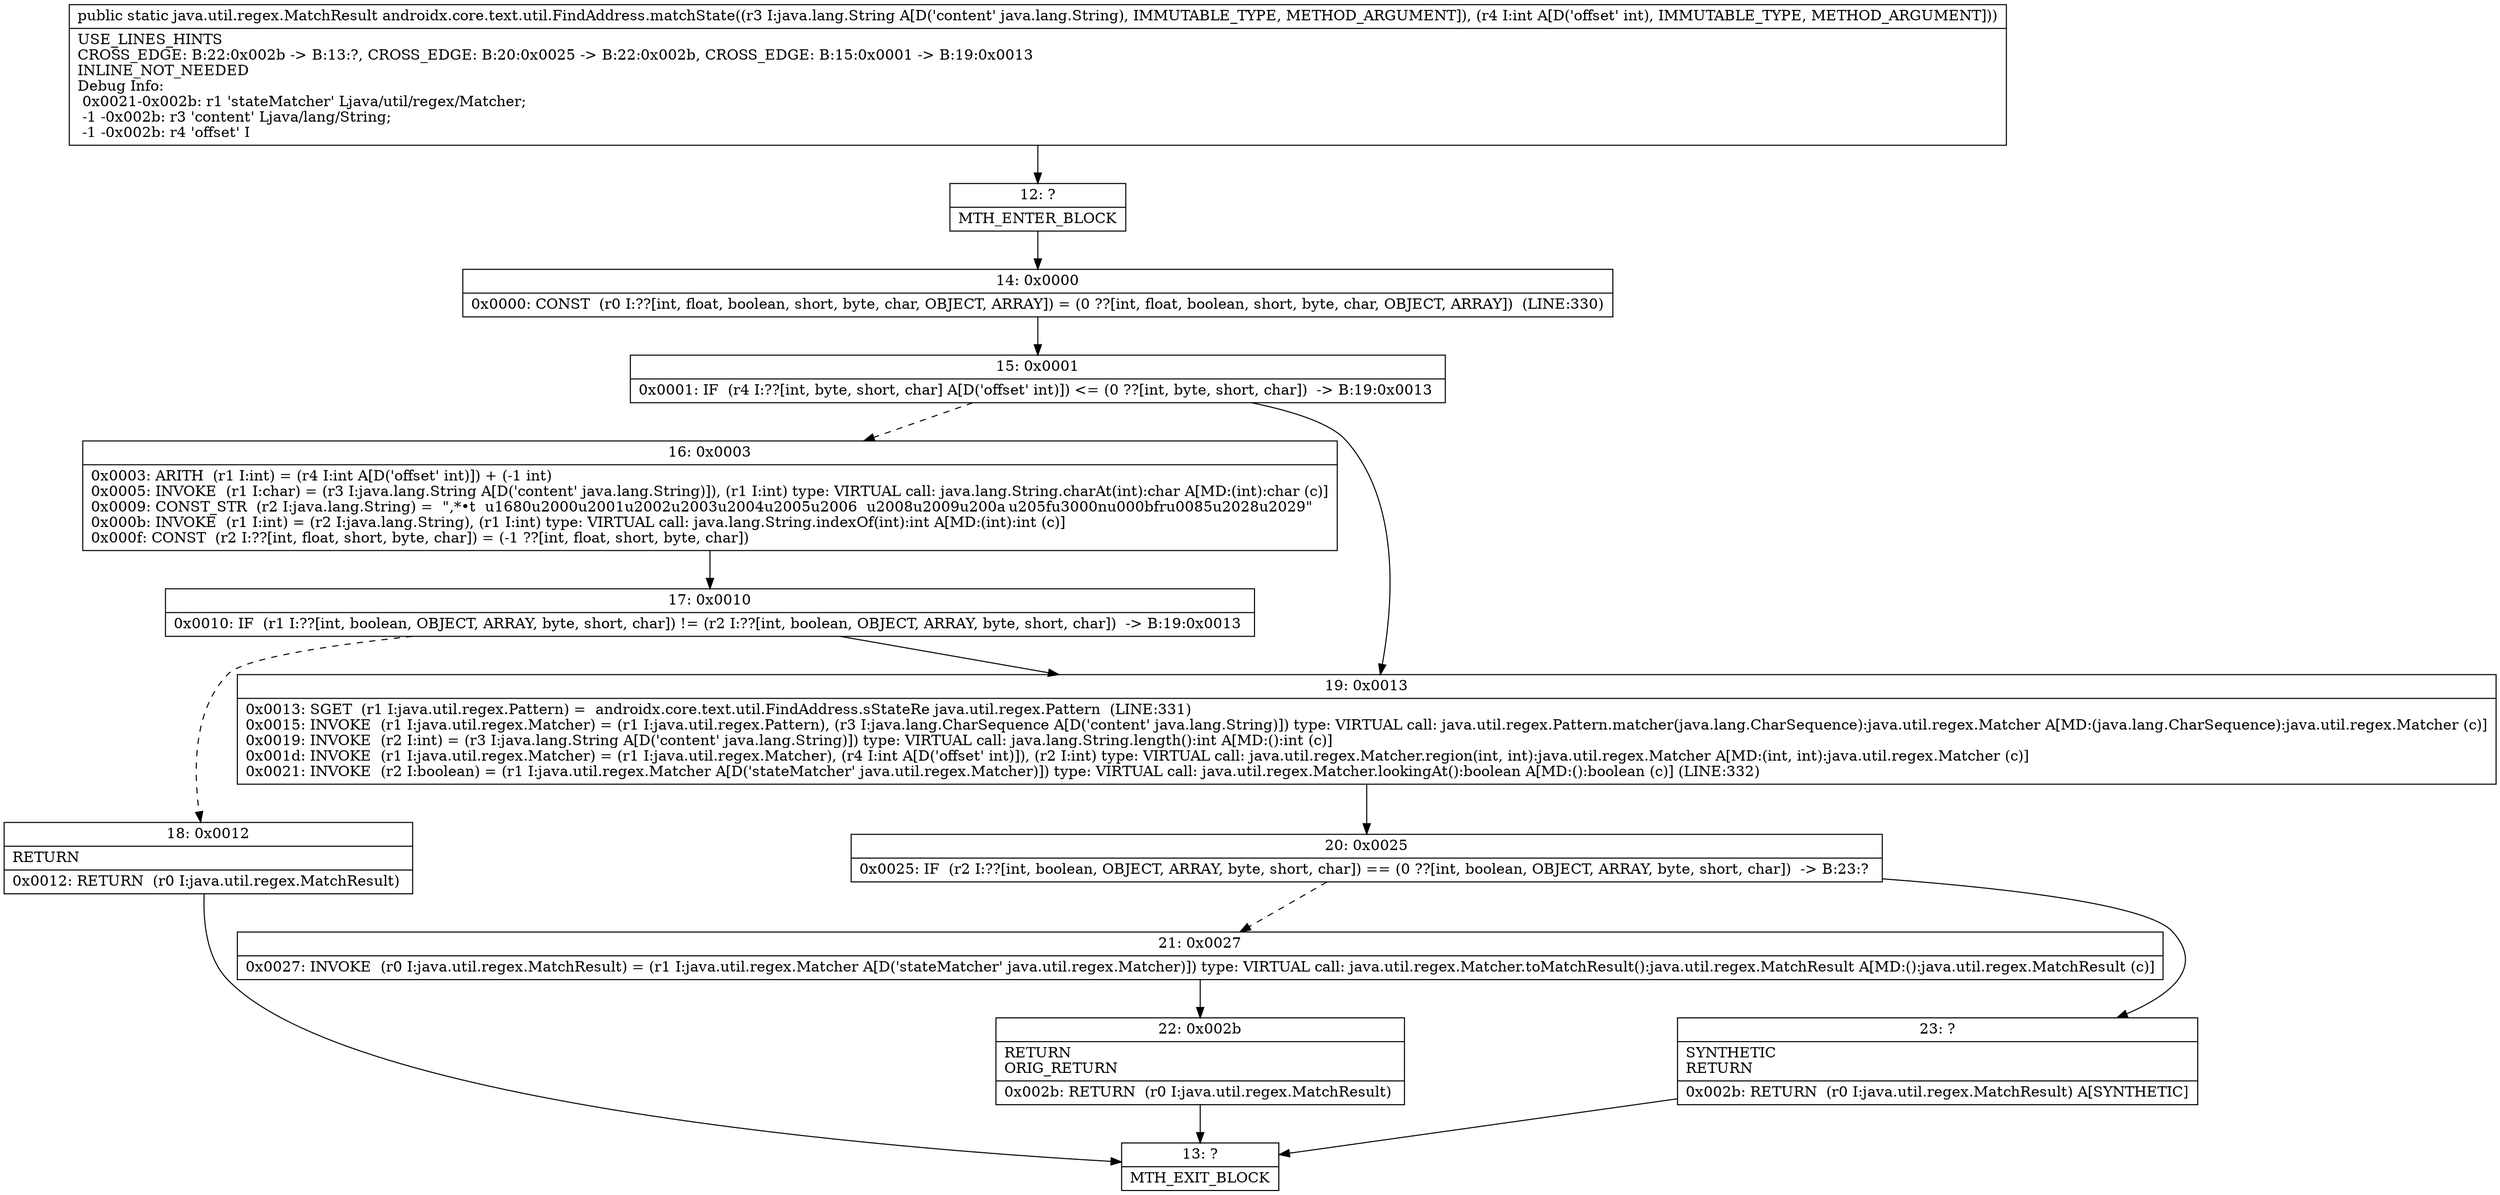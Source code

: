 digraph "CFG forandroidx.core.text.util.FindAddress.matchState(Ljava\/lang\/String;I)Ljava\/util\/regex\/MatchResult;" {
Node_12 [shape=record,label="{12\:\ ?|MTH_ENTER_BLOCK\l}"];
Node_14 [shape=record,label="{14\:\ 0x0000|0x0000: CONST  (r0 I:??[int, float, boolean, short, byte, char, OBJECT, ARRAY]) = (0 ??[int, float, boolean, short, byte, char, OBJECT, ARRAY])  (LINE:330)\l}"];
Node_15 [shape=record,label="{15\:\ 0x0001|0x0001: IF  (r4 I:??[int, byte, short, char] A[D('offset' int)]) \<= (0 ??[int, byte, short, char])  \-\> B:19:0x0013 \l}"];
Node_16 [shape=record,label="{16\:\ 0x0003|0x0003: ARITH  (r1 I:int) = (r4 I:int A[D('offset' int)]) + (\-1 int) \l0x0005: INVOKE  (r1 I:char) = (r3 I:java.lang.String A[D('content' java.lang.String)]), (r1 I:int) type: VIRTUAL call: java.lang.String.charAt(int):char A[MD:(int):char (c)]\l0x0009: CONST_STR  (r2 I:java.lang.String) =  \",*•t  u1680u2000u2001u2002u2003u2004u2005u2006 u2008u2009u200a u205fu3000nu000bfru0085u2028u2029\" \l0x000b: INVOKE  (r1 I:int) = (r2 I:java.lang.String), (r1 I:int) type: VIRTUAL call: java.lang.String.indexOf(int):int A[MD:(int):int (c)]\l0x000f: CONST  (r2 I:??[int, float, short, byte, char]) = (\-1 ??[int, float, short, byte, char]) \l}"];
Node_17 [shape=record,label="{17\:\ 0x0010|0x0010: IF  (r1 I:??[int, boolean, OBJECT, ARRAY, byte, short, char]) != (r2 I:??[int, boolean, OBJECT, ARRAY, byte, short, char])  \-\> B:19:0x0013 \l}"];
Node_18 [shape=record,label="{18\:\ 0x0012|RETURN\l|0x0012: RETURN  (r0 I:java.util.regex.MatchResult) \l}"];
Node_13 [shape=record,label="{13\:\ ?|MTH_EXIT_BLOCK\l}"];
Node_19 [shape=record,label="{19\:\ 0x0013|0x0013: SGET  (r1 I:java.util.regex.Pattern) =  androidx.core.text.util.FindAddress.sStateRe java.util.regex.Pattern  (LINE:331)\l0x0015: INVOKE  (r1 I:java.util.regex.Matcher) = (r1 I:java.util.regex.Pattern), (r3 I:java.lang.CharSequence A[D('content' java.lang.String)]) type: VIRTUAL call: java.util.regex.Pattern.matcher(java.lang.CharSequence):java.util.regex.Matcher A[MD:(java.lang.CharSequence):java.util.regex.Matcher (c)]\l0x0019: INVOKE  (r2 I:int) = (r3 I:java.lang.String A[D('content' java.lang.String)]) type: VIRTUAL call: java.lang.String.length():int A[MD:():int (c)]\l0x001d: INVOKE  (r1 I:java.util.regex.Matcher) = (r1 I:java.util.regex.Matcher), (r4 I:int A[D('offset' int)]), (r2 I:int) type: VIRTUAL call: java.util.regex.Matcher.region(int, int):java.util.regex.Matcher A[MD:(int, int):java.util.regex.Matcher (c)]\l0x0021: INVOKE  (r2 I:boolean) = (r1 I:java.util.regex.Matcher A[D('stateMatcher' java.util.regex.Matcher)]) type: VIRTUAL call: java.util.regex.Matcher.lookingAt():boolean A[MD:():boolean (c)] (LINE:332)\l}"];
Node_20 [shape=record,label="{20\:\ 0x0025|0x0025: IF  (r2 I:??[int, boolean, OBJECT, ARRAY, byte, short, char]) == (0 ??[int, boolean, OBJECT, ARRAY, byte, short, char])  \-\> B:23:? \l}"];
Node_21 [shape=record,label="{21\:\ 0x0027|0x0027: INVOKE  (r0 I:java.util.regex.MatchResult) = (r1 I:java.util.regex.Matcher A[D('stateMatcher' java.util.regex.Matcher)]) type: VIRTUAL call: java.util.regex.Matcher.toMatchResult():java.util.regex.MatchResult A[MD:():java.util.regex.MatchResult (c)]\l}"];
Node_22 [shape=record,label="{22\:\ 0x002b|RETURN\lORIG_RETURN\l|0x002b: RETURN  (r0 I:java.util.regex.MatchResult) \l}"];
Node_23 [shape=record,label="{23\:\ ?|SYNTHETIC\lRETURN\l|0x002b: RETURN  (r0 I:java.util.regex.MatchResult) A[SYNTHETIC]\l}"];
MethodNode[shape=record,label="{public static java.util.regex.MatchResult androidx.core.text.util.FindAddress.matchState((r3 I:java.lang.String A[D('content' java.lang.String), IMMUTABLE_TYPE, METHOD_ARGUMENT]), (r4 I:int A[D('offset' int), IMMUTABLE_TYPE, METHOD_ARGUMENT]))  | USE_LINES_HINTS\lCROSS_EDGE: B:22:0x002b \-\> B:13:?, CROSS_EDGE: B:20:0x0025 \-\> B:22:0x002b, CROSS_EDGE: B:15:0x0001 \-\> B:19:0x0013\lINLINE_NOT_NEEDED\lDebug Info:\l  0x0021\-0x002b: r1 'stateMatcher' Ljava\/util\/regex\/Matcher;\l  \-1 \-0x002b: r3 'content' Ljava\/lang\/String;\l  \-1 \-0x002b: r4 'offset' I\l}"];
MethodNode -> Node_12;Node_12 -> Node_14;
Node_14 -> Node_15;
Node_15 -> Node_16[style=dashed];
Node_15 -> Node_19;
Node_16 -> Node_17;
Node_17 -> Node_18[style=dashed];
Node_17 -> Node_19;
Node_18 -> Node_13;
Node_19 -> Node_20;
Node_20 -> Node_21[style=dashed];
Node_20 -> Node_23;
Node_21 -> Node_22;
Node_22 -> Node_13;
Node_23 -> Node_13;
}

